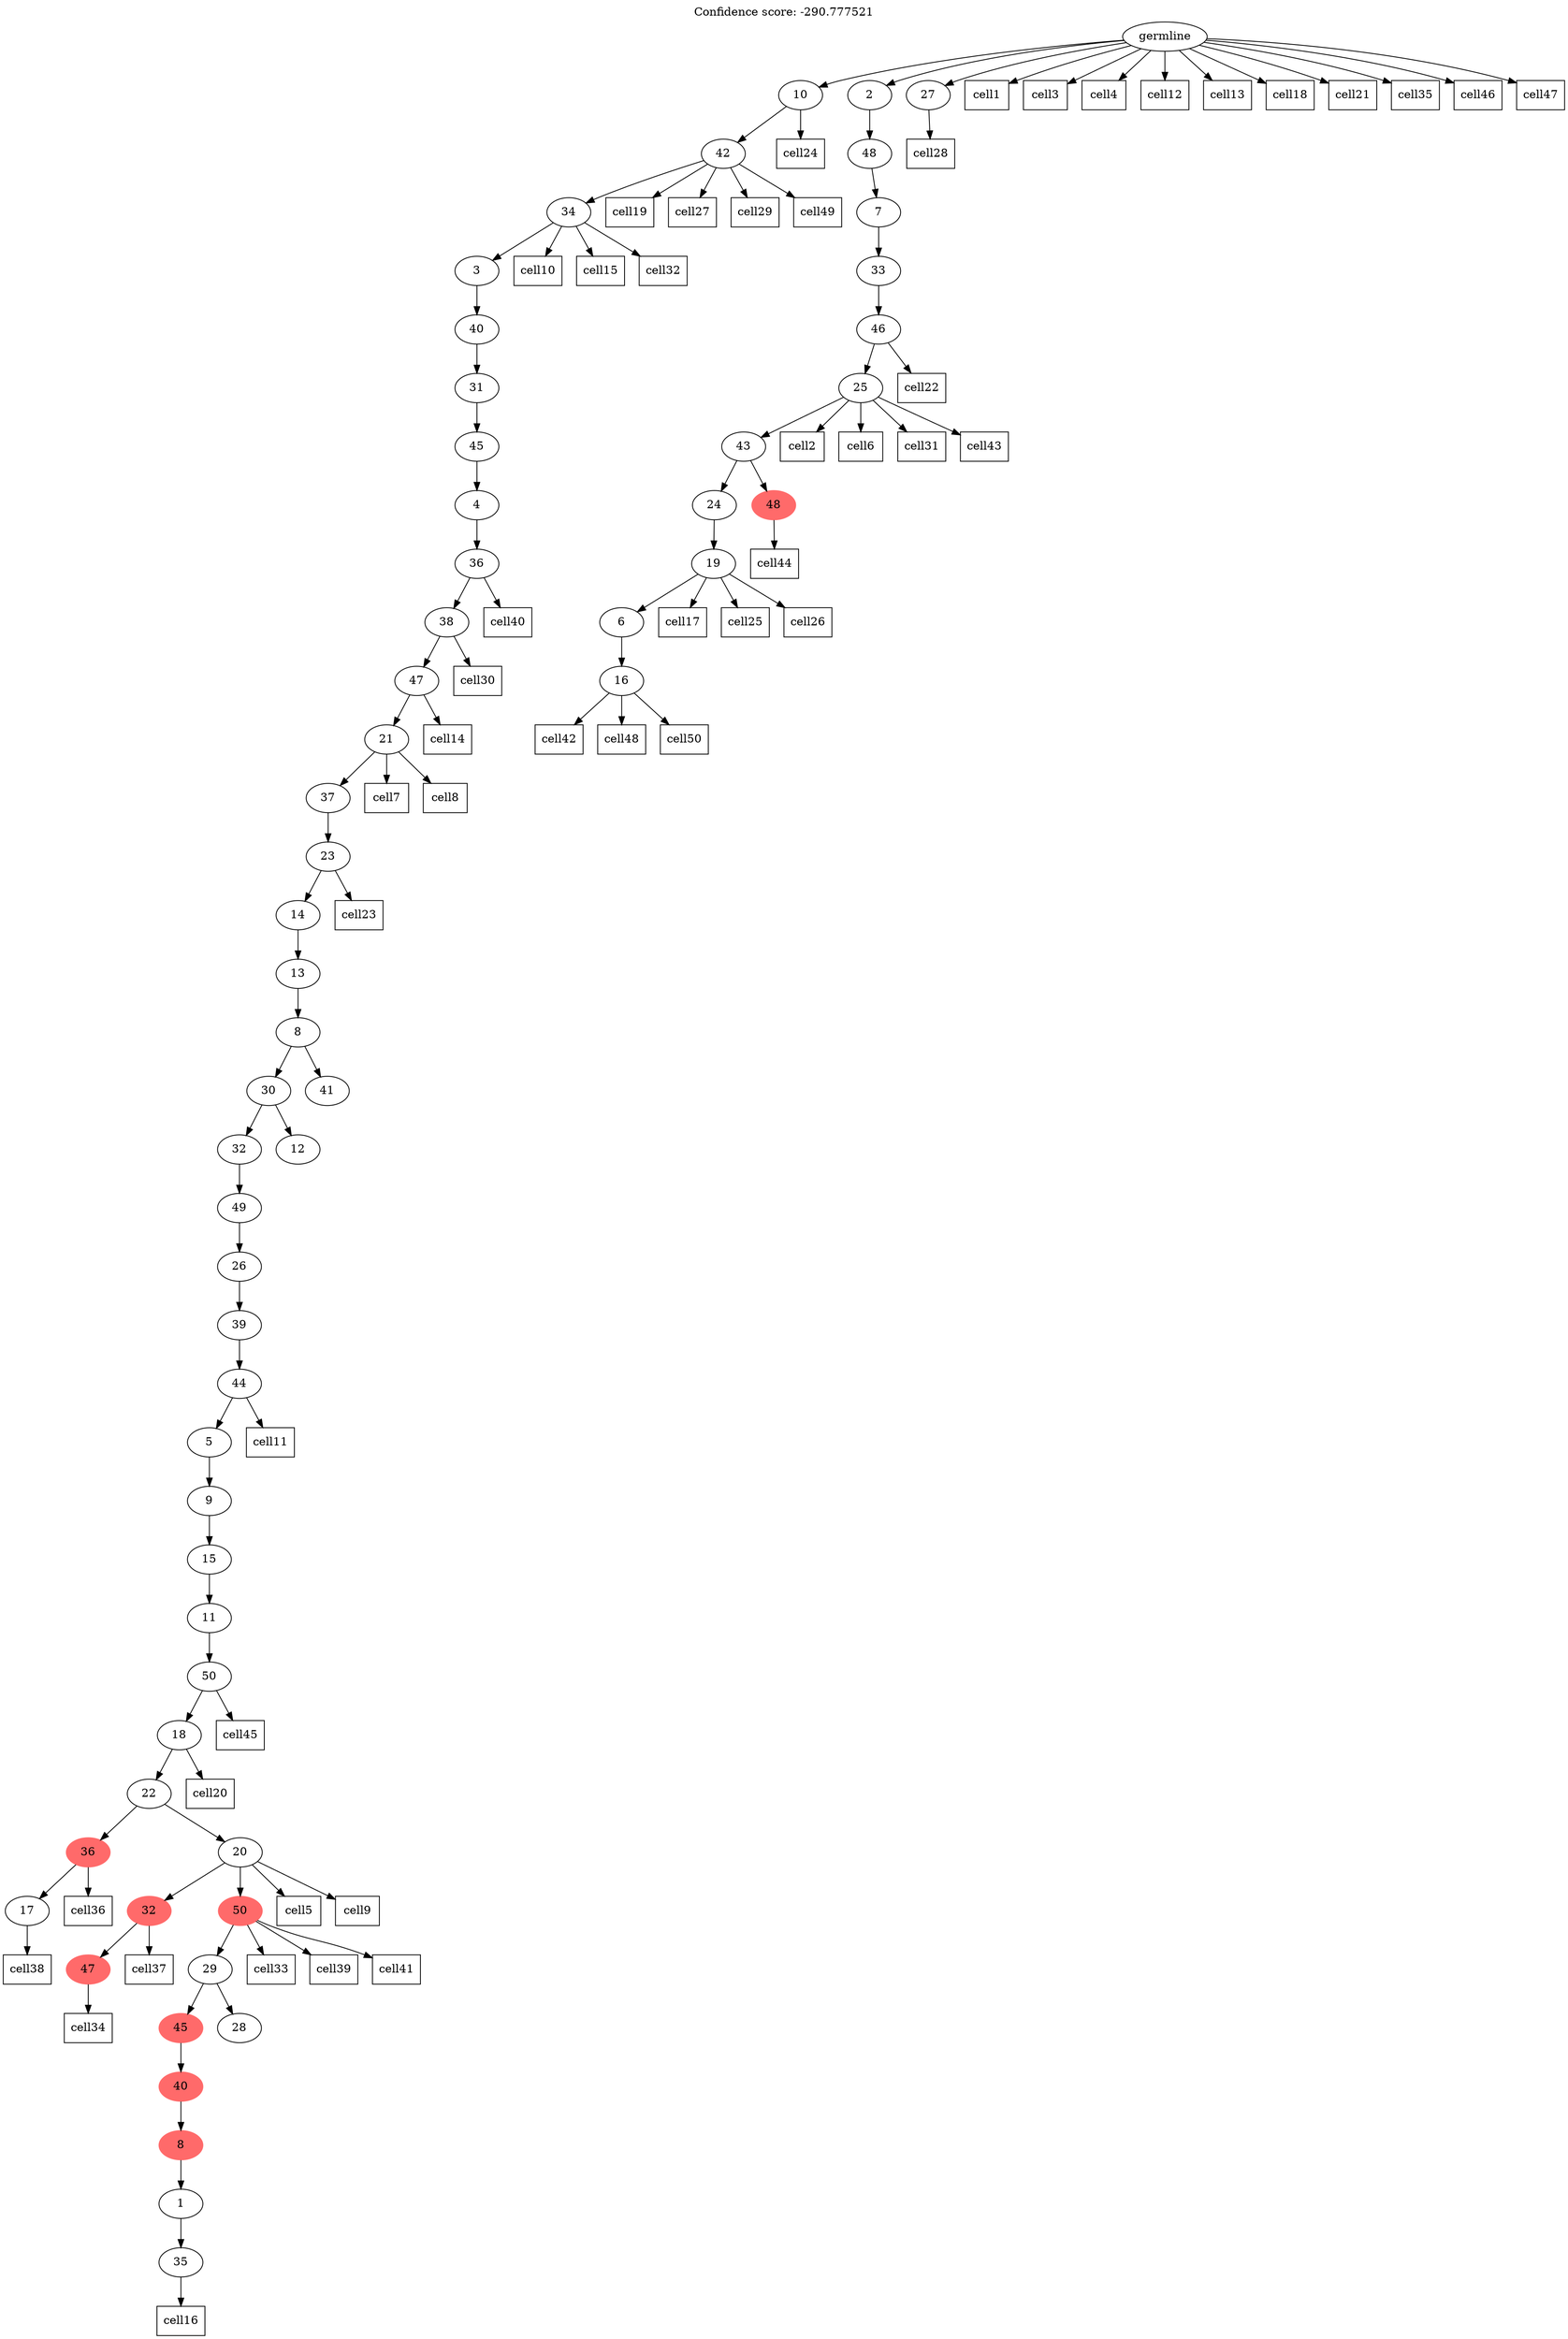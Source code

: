digraph g {
	"55" -> "56";
	"56" [label="17"];
	"53" -> "54";
	"54" [color=indianred1, style=filled, label="47"];
	"50" -> "51";
	"51" [label="35"];
	"49" -> "50";
	"50" [label="1"];
	"48" -> "49";
	"49" [color=indianred1, style=filled, label="8"];
	"47" -> "48";
	"48" [color=indianred1, style=filled, label="40"];
	"46" -> "47";
	"47" [color=indianred1, style=filled, label="45"];
	"46" -> "52";
	"52" [label="28"];
	"45" -> "46";
	"46" [label="29"];
	"44" -> "45";
	"45" [color=indianred1, style=filled, label="50"];
	"44" -> "53";
	"53" [color=indianred1, style=filled, label="32"];
	"43" -> "44";
	"44" [label="20"];
	"43" -> "55";
	"55" [color=indianred1, style=filled, label="36"];
	"42" -> "43";
	"43" [label="22"];
	"41" -> "42";
	"42" [label="18"];
	"40" -> "41";
	"41" [label="50"];
	"39" -> "40";
	"40" [label="11"];
	"38" -> "39";
	"39" [label="15"];
	"37" -> "38";
	"38" [label="9"];
	"36" -> "37";
	"37" [label="5"];
	"35" -> "36";
	"36" [label="44"];
	"34" -> "35";
	"35" [label="39"];
	"33" -> "34";
	"34" [label="26"];
	"32" -> "33";
	"33" [label="49"];
	"31" -> "32";
	"32" [label="32"];
	"31" -> "57";
	"57" [label="12"];
	"30" -> "31";
	"31" [label="30"];
	"30" -> "58";
	"58" [label="41"];
	"29" -> "30";
	"30" [label="8"];
	"28" -> "29";
	"29" [label="13"];
	"27" -> "28";
	"28" [label="14"];
	"26" -> "27";
	"27" [label="23"];
	"25" -> "26";
	"26" [label="37"];
	"24" -> "25";
	"25" [label="21"];
	"23" -> "24";
	"24" [label="47"];
	"22" -> "23";
	"23" [label="38"];
	"21" -> "22";
	"22" [label="36"];
	"20" -> "21";
	"21" [label="4"];
	"19" -> "20";
	"20" [label="45"];
	"18" -> "19";
	"19" [label="31"];
	"17" -> "18";
	"18" [label="40"];
	"16" -> "17";
	"17" [label="3"];
	"15" -> "16";
	"16" [label="34"];
	"14" -> "15";
	"15" [label="42"];
	"11" -> "12";
	"12" [label="16"];
	"10" -> "11";
	"11" [label="6"];
	"9" -> "10";
	"10" [label="19"];
	"8" -> "9";
	"9" [label="24"];
	"8" -> "13";
	"13" [color=indianred1, style=filled, label="48"];
	"7" -> "8";
	"8" [label="43"];
	"6" -> "7";
	"7" [label="25"];
	"5" -> "6";
	"6" [label="46"];
	"4" -> "5";
	"5" [label="33"];
	"3" -> "4";
	"4" [label="7"];
	"2" -> "3";
	"3" [label="48"];
	"0" -> "1";
	"1" [label="27"];
	"0" -> "2";
	"2" [label="2"];
	"0" -> "14";
	"14" [label="10"];
	"0" [label="germline"];
	"0" -> "cell1";
	"cell1" [shape=box];
	"7" -> "cell2";
	"cell2" [shape=box];
	"0" -> "cell3";
	"cell3" [shape=box];
	"0" -> "cell4";
	"cell4" [shape=box];
	"44" -> "cell5";
	"cell5" [shape=box];
	"7" -> "cell6";
	"cell6" [shape=box];
	"25" -> "cell7";
	"cell7" [shape=box];
	"25" -> "cell8";
	"cell8" [shape=box];
	"44" -> "cell9";
	"cell9" [shape=box];
	"16" -> "cell10";
	"cell10" [shape=box];
	"36" -> "cell11";
	"cell11" [shape=box];
	"0" -> "cell12";
	"cell12" [shape=box];
	"0" -> "cell13";
	"cell13" [shape=box];
	"24" -> "cell14";
	"cell14" [shape=box];
	"16" -> "cell15";
	"cell15" [shape=box];
	"51" -> "cell16";
	"cell16" [shape=box];
	"10" -> "cell17";
	"cell17" [shape=box];
	"0" -> "cell18";
	"cell18" [shape=box];
	"15" -> "cell19";
	"cell19" [shape=box];
	"42" -> "cell20";
	"cell20" [shape=box];
	"0" -> "cell21";
	"cell21" [shape=box];
	"6" -> "cell22";
	"cell22" [shape=box];
	"27" -> "cell23";
	"cell23" [shape=box];
	"14" -> "cell24";
	"cell24" [shape=box];
	"10" -> "cell25";
	"cell25" [shape=box];
	"10" -> "cell26";
	"cell26" [shape=box];
	"15" -> "cell27";
	"cell27" [shape=box];
	"1" -> "cell28";
	"cell28" [shape=box];
	"15" -> "cell29";
	"cell29" [shape=box];
	"23" -> "cell30";
	"cell30" [shape=box];
	"7" -> "cell31";
	"cell31" [shape=box];
	"16" -> "cell32";
	"cell32" [shape=box];
	"45" -> "cell33";
	"cell33" [shape=box];
	"54" -> "cell34";
	"cell34" [shape=box];
	"0" -> "cell35";
	"cell35" [shape=box];
	"55" -> "cell36";
	"cell36" [shape=box];
	"53" -> "cell37";
	"cell37" [shape=box];
	"56" -> "cell38";
	"cell38" [shape=box];
	"45" -> "cell39";
	"cell39" [shape=box];
	"22" -> "cell40";
	"cell40" [shape=box];
	"45" -> "cell41";
	"cell41" [shape=box];
	"12" -> "cell42";
	"cell42" [shape=box];
	"7" -> "cell43";
	"cell43" [shape=box];
	"13" -> "cell44";
	"cell44" [shape=box];
	"41" -> "cell45";
	"cell45" [shape=box];
	"0" -> "cell46";
	"cell46" [shape=box];
	"0" -> "cell47";
	"cell47" [shape=box];
	"12" -> "cell48";
	"cell48" [shape=box];
	"15" -> "cell49";
	"cell49" [shape=box];
	"12" -> "cell50";
	"cell50" [shape=box];
	labelloc="t";
	label="Confidence score: -290.777521";
}

